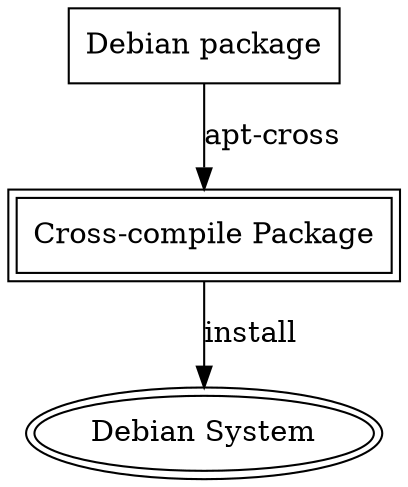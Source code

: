digraph G {
#graph [size = "2.3, 1.2", rankdir = LR];
"Debian package" [shape = "box"];
"Cross-compile Package" [shape = "box" peripheries = 2];
"Debian System" [peripheries = 2];
"Debian package" -> "Cross-compile Package" [shape = "ellipse", label = "apt-cross"];
"Cross-compile Package" -> "Debian System" [ label = "install"];
}
